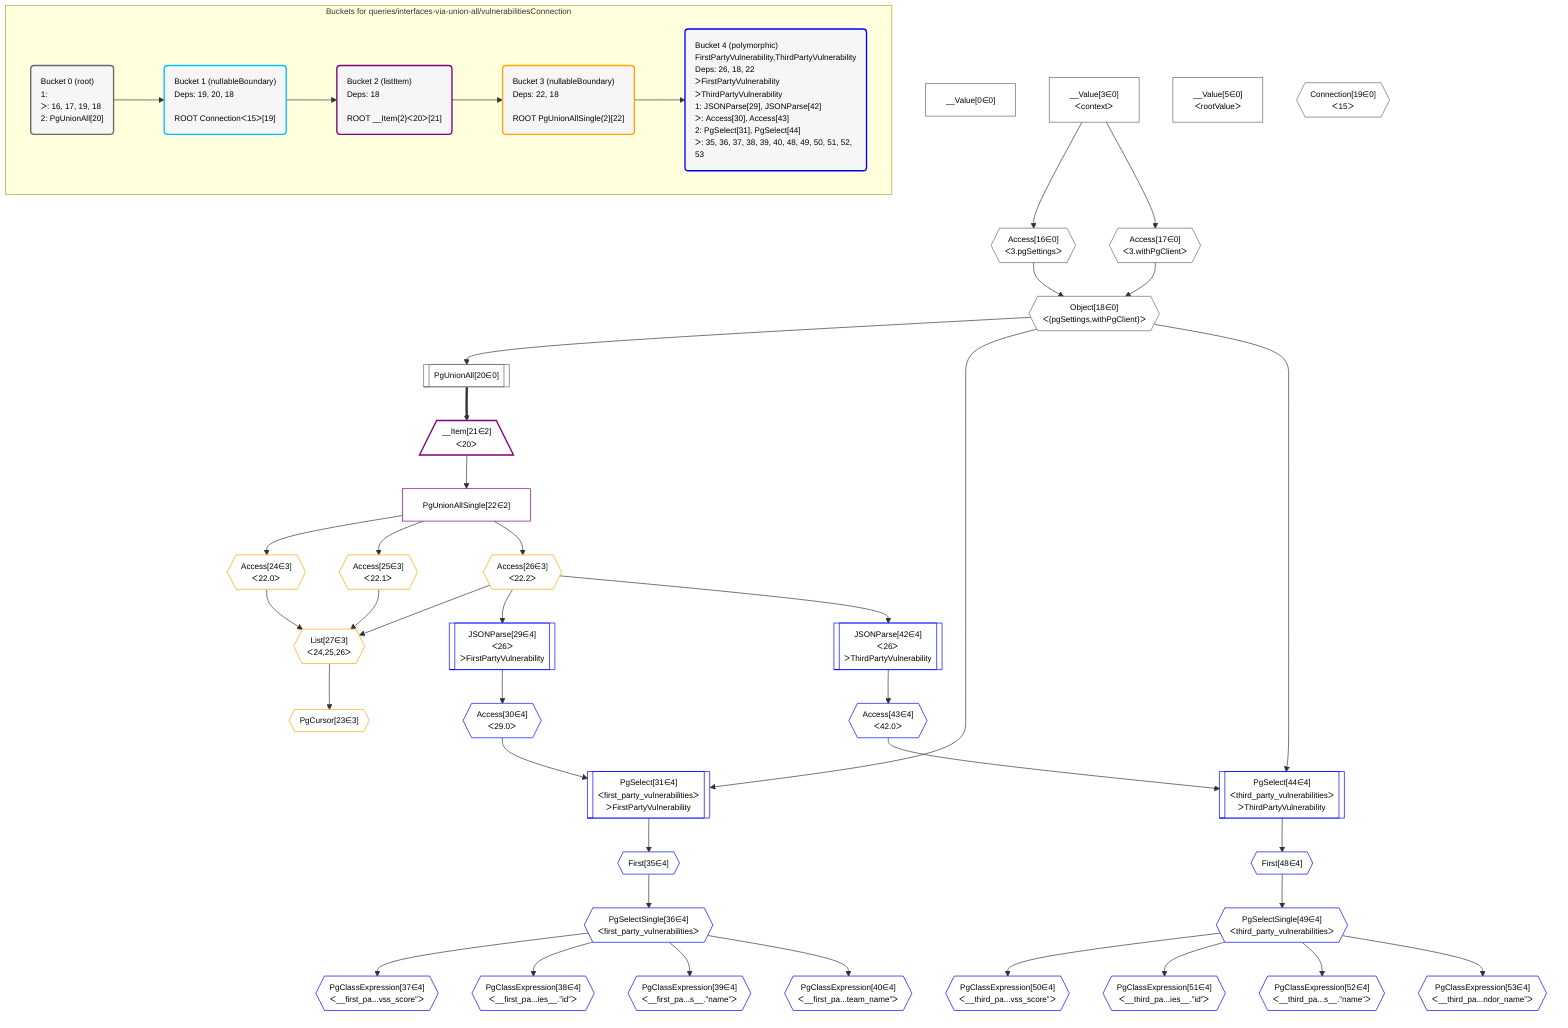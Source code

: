 %%{init: {'themeVariables': { 'fontSize': '12px'}}}%%
graph TD
    classDef path fill:#eee,stroke:#000,color:#000
    classDef plan fill:#fff,stroke-width:1px,color:#000
    classDef itemplan fill:#fff,stroke-width:2px,color:#000
    classDef unbatchedplan fill:#dff,stroke-width:1px,color:#000
    classDef sideeffectplan fill:#fcc,stroke-width:2px,color:#000
    classDef bucket fill:#f6f6f6,color:#000,stroke-width:2px,text-align:left


    %% define steps
    __Value0["__Value[0∈0]"]:::plan
    __Value3["__Value[3∈0]<br />ᐸcontextᐳ"]:::plan
    __Value5["__Value[5∈0]<br />ᐸrootValueᐳ"]:::plan
    Access16{{"Access[16∈0]<br />ᐸ3.pgSettingsᐳ"}}:::plan
    Access17{{"Access[17∈0]<br />ᐸ3.withPgClientᐳ"}}:::plan
    Object18{{"Object[18∈0]<br />ᐸ{pgSettings,withPgClient}ᐳ"}}:::plan
    Connection19{{"Connection[19∈0]<br />ᐸ15ᐳ"}}:::plan
    PgUnionAll20[["PgUnionAll[20∈0]"]]:::plan
    __Item21[/"__Item[21∈2]<br />ᐸ20ᐳ"\]:::itemplan
    PgUnionAllSingle22["PgUnionAllSingle[22∈2]"]:::plan
    Access24{{"Access[24∈3]<br />ᐸ22.0ᐳ"}}:::plan
    Access25{{"Access[25∈3]<br />ᐸ22.1ᐳ"}}:::plan
    Access26{{"Access[26∈3]<br />ᐸ22.2ᐳ"}}:::plan
    List27{{"List[27∈3]<br />ᐸ24,25,26ᐳ"}}:::plan
    PgCursor23{{"PgCursor[23∈3]"}}:::plan
    JSONParse29[["JSONParse[29∈4]<br />ᐸ26ᐳ<br />ᐳFirstPartyVulnerability"]]:::plan
    Access30{{"Access[30∈4]<br />ᐸ29.0ᐳ"}}:::plan
    PgSelect31[["PgSelect[31∈4]<br />ᐸfirst_party_vulnerabilitiesᐳ<br />ᐳFirstPartyVulnerability"]]:::plan
    First35{{"First[35∈4]"}}:::plan
    PgSelectSingle36{{"PgSelectSingle[36∈4]<br />ᐸfirst_party_vulnerabilitiesᐳ"}}:::plan
    PgClassExpression37{{"PgClassExpression[37∈4]<br />ᐸ__first_pa...vss_score”ᐳ"}}:::plan
    PgClassExpression38{{"PgClassExpression[38∈4]<br />ᐸ__first_pa...ies__.”id”ᐳ"}}:::plan
    PgClassExpression39{{"PgClassExpression[39∈4]<br />ᐸ__first_pa...s__.”name”ᐳ"}}:::plan
    PgClassExpression40{{"PgClassExpression[40∈4]<br />ᐸ__first_pa...team_name”ᐳ"}}:::plan
    JSONParse42[["JSONParse[42∈4]<br />ᐸ26ᐳ<br />ᐳThirdPartyVulnerability"]]:::plan
    Access43{{"Access[43∈4]<br />ᐸ42.0ᐳ"}}:::plan
    PgSelect44[["PgSelect[44∈4]<br />ᐸthird_party_vulnerabilitiesᐳ<br />ᐳThirdPartyVulnerability"]]:::plan
    First48{{"First[48∈4]"}}:::plan
    PgSelectSingle49{{"PgSelectSingle[49∈4]<br />ᐸthird_party_vulnerabilitiesᐳ"}}:::plan
    PgClassExpression50{{"PgClassExpression[50∈4]<br />ᐸ__third_pa...vss_score”ᐳ"}}:::plan
    PgClassExpression51{{"PgClassExpression[51∈4]<br />ᐸ__third_pa...ies__.”id”ᐳ"}}:::plan
    PgClassExpression52{{"PgClassExpression[52∈4]<br />ᐸ__third_pa...s__.”name”ᐳ"}}:::plan
    PgClassExpression53{{"PgClassExpression[53∈4]<br />ᐸ__third_pa...ndor_name”ᐳ"}}:::plan

    %% plan dependencies
    __Value3 --> Access16
    __Value3 --> Access17
    Access16 & Access17 --> Object18
    Object18 --> PgUnionAll20
    PgUnionAll20 ==> __Item21
    __Item21 --> PgUnionAllSingle22
    PgUnionAllSingle22 --> Access24
    PgUnionAllSingle22 --> Access25
    PgUnionAllSingle22 --> Access26
    Access24 & Access25 & Access26 --> List27
    List27 --> PgCursor23
    Access26 --> JSONParse29
    JSONParse29 --> Access30
    Object18 & Access30 --> PgSelect31
    PgSelect31 --> First35
    First35 --> PgSelectSingle36
    PgSelectSingle36 --> PgClassExpression37
    PgSelectSingle36 --> PgClassExpression38
    PgSelectSingle36 --> PgClassExpression39
    PgSelectSingle36 --> PgClassExpression40
    Access26 --> JSONParse42
    JSONParse42 --> Access43
    Object18 & Access43 --> PgSelect44
    PgSelect44 --> First48
    First48 --> PgSelectSingle49
    PgSelectSingle49 --> PgClassExpression50
    PgSelectSingle49 --> PgClassExpression51
    PgSelectSingle49 --> PgClassExpression52
    PgSelectSingle49 --> PgClassExpression53

    subgraph "Buckets for queries/interfaces-via-union-all/vulnerabilitiesConnection"
    Bucket0("Bucket 0 (root)<br />1: <br />ᐳ: 16, 17, 19, 18<br />2: PgUnionAll[20]"):::bucket
    classDef bucket0 stroke:#696969
    class Bucket0,__Value0,__Value3,__Value5,Access16,Access17,Object18,Connection19,PgUnionAll20 bucket0
    Bucket1("Bucket 1 (nullableBoundary)<br />Deps: 19, 20, 18<br /><br />ROOT Connectionᐸ15ᐳ[19]"):::bucket
    classDef bucket1 stroke:#00bfff
    class Bucket1 bucket1
    Bucket2("Bucket 2 (listItem)<br />Deps: 18<br /><br />ROOT __Item{2}ᐸ20ᐳ[21]"):::bucket
    classDef bucket2 stroke:#7f007f
    class Bucket2,__Item21,PgUnionAllSingle22 bucket2
    Bucket3("Bucket 3 (nullableBoundary)<br />Deps: 22, 18<br /><br />ROOT PgUnionAllSingle{2}[22]"):::bucket
    classDef bucket3 stroke:#ffa500
    class Bucket3,PgCursor23,Access24,Access25,Access26,List27 bucket3
    Bucket4("Bucket 4 (polymorphic)<br />FirstPartyVulnerability,ThirdPartyVulnerability<br />Deps: 26, 18, 22<br />ᐳFirstPartyVulnerability<br />ᐳThirdPartyVulnerability<br />1: JSONParse[29], JSONParse[42]<br />ᐳ: Access[30], Access[43]<br />2: PgSelect[31], PgSelect[44]<br />ᐳ: 35, 36, 37, 38, 39, 40, 48, 49, 50, 51, 52, 53"):::bucket
    classDef bucket4 stroke:#0000ff
    class Bucket4,JSONParse29,Access30,PgSelect31,First35,PgSelectSingle36,PgClassExpression37,PgClassExpression38,PgClassExpression39,PgClassExpression40,JSONParse42,Access43,PgSelect44,First48,PgSelectSingle49,PgClassExpression50,PgClassExpression51,PgClassExpression52,PgClassExpression53 bucket4
    Bucket0 --> Bucket1
    Bucket1 --> Bucket2
    Bucket2 --> Bucket3
    Bucket3 --> Bucket4
    end
